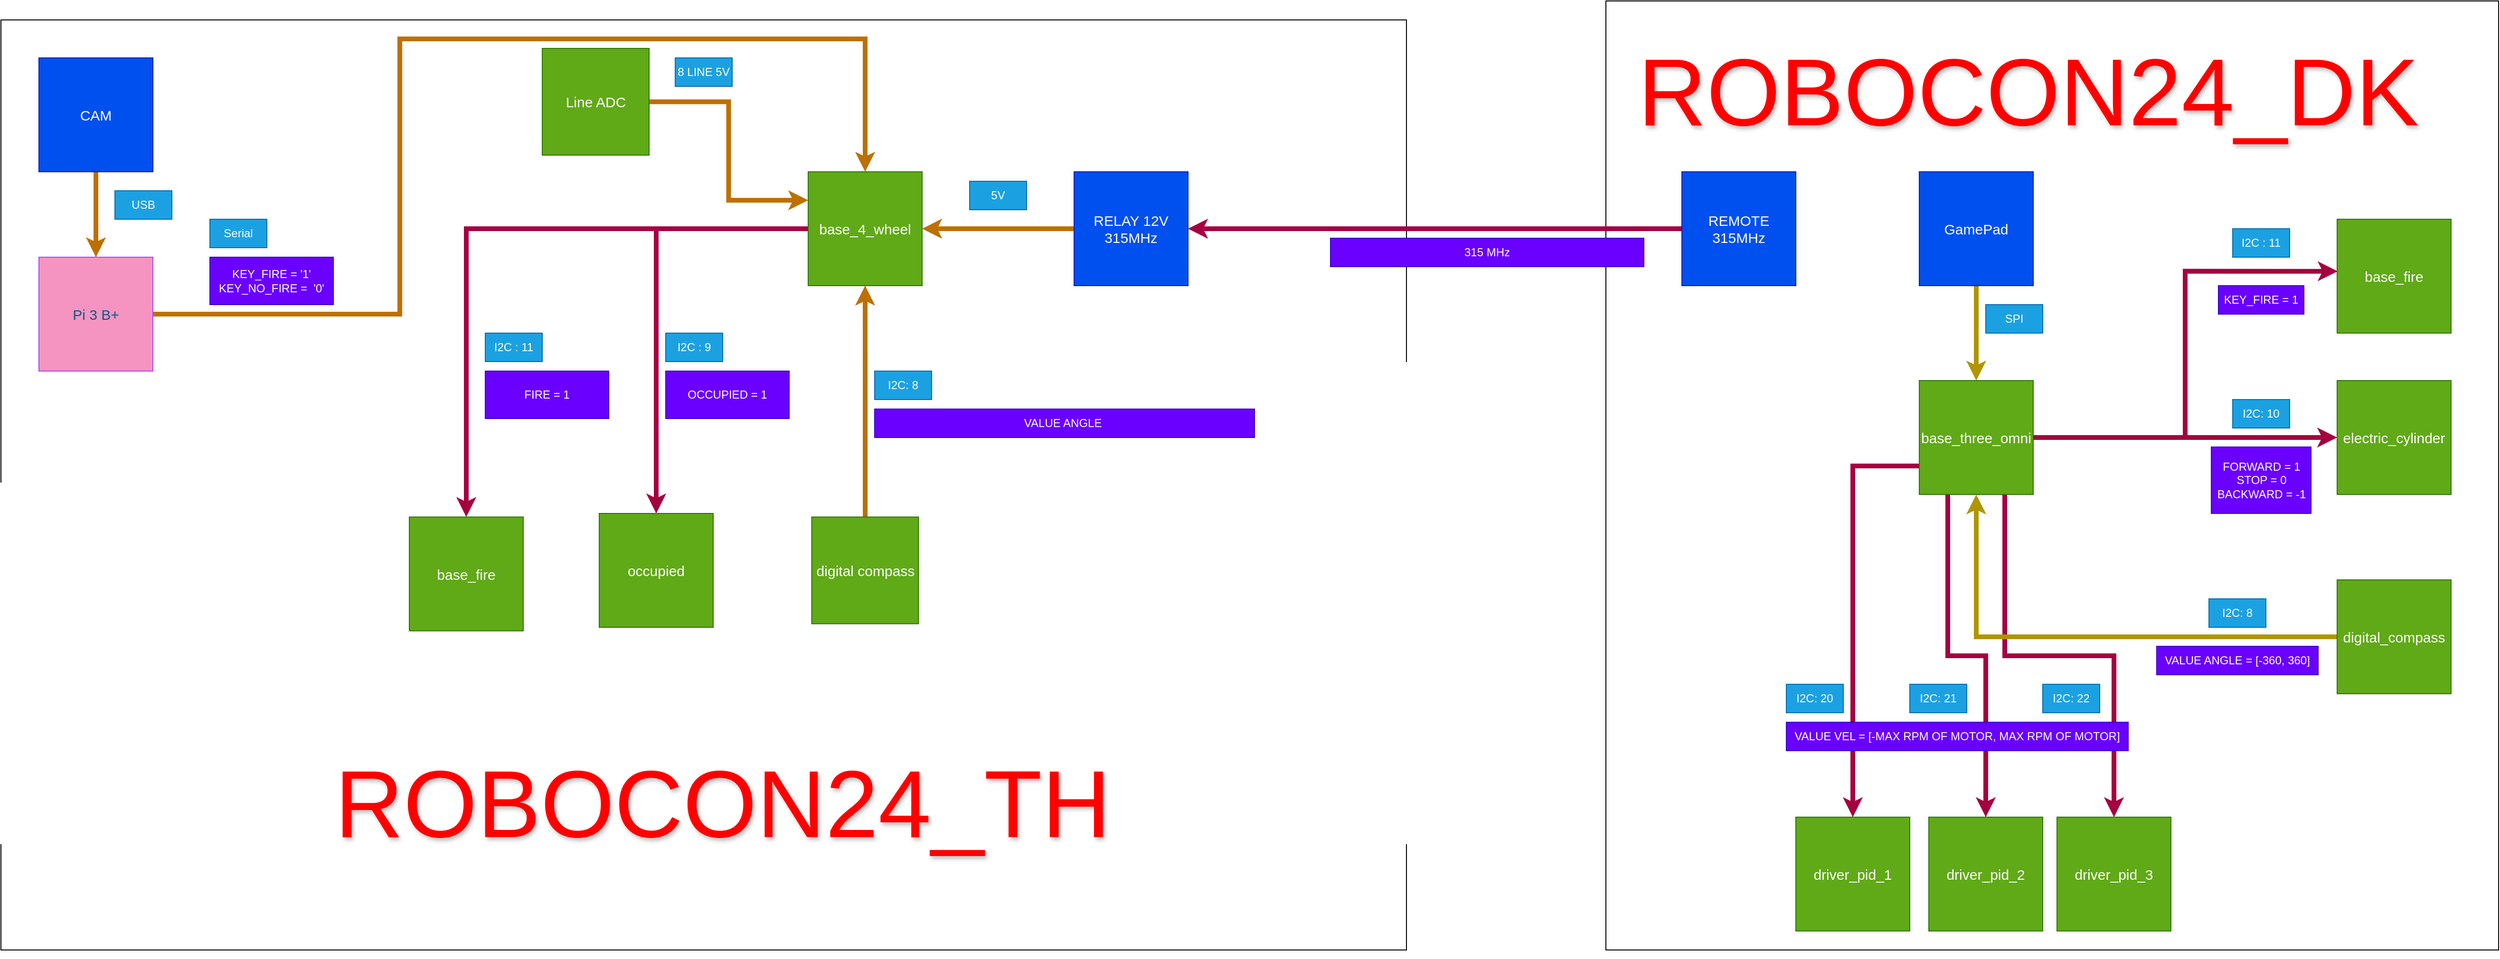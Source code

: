 <mxfile version="24.7.8">
  <diagram id="C5RBs43oDa-KdzZeNtuy" name="ROBOCON24">
    <mxGraphModel dx="3715" dy="1491" grid="1" gridSize="10" guides="1" tooltips="1" connect="1" arrows="1" fold="1" page="0" pageScale="1" pageWidth="3300" pageHeight="4681" math="0" shadow="0">
      <root>
        <mxCell id="WIyWlLk6GJQsqaUBKTNV-0" />
        <mxCell id="WIyWlLk6GJQsqaUBKTNV-1" parent="WIyWlLk6GJQsqaUBKTNV-0" />
        <mxCell id="9Ab4cJnhd8zgXZMk1Fa1-70" value="" style="rounded=0;whiteSpace=wrap;html=1;fillStyle=auto;glass=0;fillColor=default;movable=1;resizable=1;rotatable=1;deletable=1;editable=1;locked=0;connectable=1;" parent="WIyWlLk6GJQsqaUBKTNV-1" vertex="1">
          <mxGeometry x="-1680" y="-370" width="1480" height="980" as="geometry" />
        </mxCell>
        <mxCell id="9Ab4cJnhd8zgXZMk1Fa1-67" value="" style="rounded=0;whiteSpace=wrap;html=1;fillStyle=auto;glass=0;fillColor=default;movable=1;resizable=1;rotatable=1;deletable=1;editable=1;locked=0;connectable=1;" parent="WIyWlLk6GJQsqaUBKTNV-1" vertex="1">
          <mxGeometry x="10" y="-390" width="940" height="1000" as="geometry" />
        </mxCell>
        <mxCell id="9Ab4cJnhd8zgXZMk1Fa1-14" style="edgeStyle=orthogonalEdgeStyle;rounded=0;orthogonalLoop=1;jettySize=auto;html=1;entryX=0;entryY=0.5;entryDx=0;entryDy=0;strokeColor=#A50040;fontColor=#095C86;fillColor=#d80073;strokeWidth=5;align=center;verticalAlign=middle;fontFamily=Helvetica;fontSize=11;labelBackgroundColor=default;startSize=5;endArrow=classic;endSize=5;curved=0;movable=1;resizable=1;rotatable=1;deletable=1;editable=1;locked=0;connectable=1;" parent="WIyWlLk6GJQsqaUBKTNV-1" source="9Ab4cJnhd8zgXZMk1Fa1-1" target="9Ab4cJnhd8zgXZMk1Fa1-3" edge="1">
          <mxGeometry relative="1" as="geometry" />
        </mxCell>
        <mxCell id="9Ab4cJnhd8zgXZMk1Fa1-37" style="edgeStyle=orthogonalEdgeStyle;rounded=0;orthogonalLoop=1;jettySize=auto;html=1;exitX=0.75;exitY=1;exitDx=0;exitDy=0;entryX=0.5;entryY=0;entryDx=0;entryDy=0;strokeColor=#A50040;fontColor=#095C86;fillColor=#d80073;strokeWidth=5;align=center;verticalAlign=middle;fontFamily=Helvetica;fontSize=11;labelBackgroundColor=default;startSize=5;endArrow=classic;endSize=5;curved=0;movable=1;resizable=1;rotatable=1;deletable=1;editable=1;locked=0;connectable=1;" parent="WIyWlLk6GJQsqaUBKTNV-1" source="9Ab4cJnhd8zgXZMk1Fa1-1" target="9Ab4cJnhd8zgXZMk1Fa1-32" edge="1">
          <mxGeometry relative="1" as="geometry" />
        </mxCell>
        <mxCell id="9Ab4cJnhd8zgXZMk1Fa1-38" style="edgeStyle=orthogonalEdgeStyle;rounded=0;orthogonalLoop=1;jettySize=auto;html=1;exitX=0.25;exitY=1;exitDx=0;exitDy=0;entryX=0.5;entryY=0;entryDx=0;entryDy=0;strokeColor=#A50040;fontColor=#095C86;fillColor=#d80073;strokeWidth=5;align=center;verticalAlign=middle;fontFamily=Helvetica;fontSize=11;labelBackgroundColor=default;startSize=5;endArrow=classic;endSize=5;curved=0;movable=1;resizable=1;rotatable=1;deletable=1;editable=1;locked=0;connectable=1;" parent="WIyWlLk6GJQsqaUBKTNV-1" source="9Ab4cJnhd8zgXZMk1Fa1-1" target="9Ab4cJnhd8zgXZMk1Fa1-30" edge="1">
          <mxGeometry relative="1" as="geometry" />
        </mxCell>
        <mxCell id="9Ab4cJnhd8zgXZMk1Fa1-39" style="edgeStyle=orthogonalEdgeStyle;rounded=0;orthogonalLoop=1;jettySize=auto;html=1;exitX=0;exitY=0.75;exitDx=0;exitDy=0;strokeColor=#A50040;fontColor=#095C86;fillColor=#d80073;strokeWidth=5;align=center;verticalAlign=middle;fontFamily=Helvetica;fontSize=11;labelBackgroundColor=default;startSize=5;endArrow=classic;endSize=5;curved=0;movable=1;resizable=1;rotatable=1;deletable=1;editable=1;locked=0;connectable=1;" parent="WIyWlLk6GJQsqaUBKTNV-1" source="9Ab4cJnhd8zgXZMk1Fa1-1" target="9Ab4cJnhd8zgXZMk1Fa1-29" edge="1">
          <mxGeometry relative="1" as="geometry" />
        </mxCell>
        <mxCell id="9Ab4cJnhd8zgXZMk1Fa1-1" value="base_three_omni" style="whiteSpace=wrap;html=1;aspect=fixed;strokeColor=#2D7600;fontColor=#ffffff;fillColor=#60a917;movable=1;resizable=1;rotatable=1;deletable=1;editable=1;locked=0;connectable=1;fontSize=15;" parent="WIyWlLk6GJQsqaUBKTNV-1" vertex="1">
          <mxGeometry x="340" y="10" width="120" height="120" as="geometry" />
        </mxCell>
        <mxCell id="9Ab4cJnhd8zgXZMk1Fa1-2" value="base_fire" style="whiteSpace=wrap;html=1;aspect=fixed;strokeColor=#2D7600;fontColor=#ffffff;fillColor=#60a917;movable=1;resizable=1;rotatable=1;deletable=1;editable=1;locked=0;connectable=1;fontSize=15;" parent="WIyWlLk6GJQsqaUBKTNV-1" vertex="1">
          <mxGeometry x="780" y="-160" width="120" height="120" as="geometry" />
        </mxCell>
        <mxCell id="9Ab4cJnhd8zgXZMk1Fa1-3" value="electric_cylinder" style="whiteSpace=wrap;html=1;aspect=fixed;strokeColor=#2D7600;fontColor=#ffffff;fillColor=#60a917;movable=1;resizable=1;rotatable=1;deletable=1;editable=1;locked=0;connectable=1;fontSize=15;" parent="WIyWlLk6GJQsqaUBKTNV-1" vertex="1">
          <mxGeometry x="780" y="10" width="120" height="120" as="geometry" />
        </mxCell>
        <mxCell id="9Ab4cJnhd8zgXZMk1Fa1-17" style="edgeStyle=orthogonalEdgeStyle;rounded=0;orthogonalLoop=1;jettySize=auto;html=1;entryX=0.5;entryY=1;entryDx=0;entryDy=0;strokeColor=#B09500;fontColor=#095C86;fillColor=#e3c800;strokeWidth=5;align=center;verticalAlign=middle;fontFamily=Helvetica;fontSize=11;labelBackgroundColor=default;startSize=5;endArrow=classic;endSize=5;curved=0;movable=1;resizable=1;rotatable=1;deletable=1;editable=1;locked=0;connectable=1;" parent="WIyWlLk6GJQsqaUBKTNV-1" source="9Ab4cJnhd8zgXZMk1Fa1-4" target="9Ab4cJnhd8zgXZMk1Fa1-1" edge="1">
          <mxGeometry relative="1" as="geometry" />
        </mxCell>
        <mxCell id="9Ab4cJnhd8zgXZMk1Fa1-4" value="digital_compass" style="whiteSpace=wrap;html=1;aspect=fixed;strokeColor=#2D7600;fontColor=#ffffff;fillColor=#60a917;movable=1;resizable=1;rotatable=1;deletable=1;editable=1;locked=0;connectable=1;fontSize=15;" parent="WIyWlLk6GJQsqaUBKTNV-1" vertex="1">
          <mxGeometry x="780" y="220" width="120" height="120" as="geometry" />
        </mxCell>
        <mxCell id="9Ab4cJnhd8zgXZMk1Fa1-13" style="edgeStyle=orthogonalEdgeStyle;rounded=0;orthogonalLoop=1;jettySize=auto;html=1;entryX=0.005;entryY=0.457;entryDx=0;entryDy=0;entryPerimeter=0;strokeColor=#A50040;fontColor=#095C86;fillColor=#d80073;strokeWidth=5;align=center;verticalAlign=middle;fontFamily=Helvetica;fontSize=11;labelBackgroundColor=default;startSize=5;endArrow=classic;endSize=5;curved=0;movable=1;resizable=1;rotatable=1;deletable=1;editable=1;locked=0;connectable=1;" parent="WIyWlLk6GJQsqaUBKTNV-1" source="9Ab4cJnhd8zgXZMk1Fa1-1" target="9Ab4cJnhd8zgXZMk1Fa1-2" edge="1">
          <mxGeometry relative="1" as="geometry" />
        </mxCell>
        <mxCell id="9Ab4cJnhd8zgXZMk1Fa1-16" value="I2C : 11" style="text;html=1;align=center;verticalAlign=middle;whiteSpace=wrap;rounded=0;fontColor=#ffffff;fillColor=#1ba1e2;strokeColor=#006EAF;movable=1;resizable=1;rotatable=1;deletable=1;editable=1;locked=0;connectable=1;" parent="WIyWlLk6GJQsqaUBKTNV-1" vertex="1">
          <mxGeometry x="670" y="-150" width="60" height="30" as="geometry" />
        </mxCell>
        <mxCell id="9Ab4cJnhd8zgXZMk1Fa1-19" style="edgeStyle=orthogonalEdgeStyle;rounded=0;orthogonalLoop=1;jettySize=auto;html=1;entryX=0.5;entryY=0;entryDx=0;entryDy=0;strokeColor=#B09500;fontColor=#095C86;fillColor=#e3c800;curved=0;endSize=5;startSize=5;strokeWidth=5;movable=1;resizable=1;rotatable=1;deletable=1;editable=1;locked=0;connectable=1;" parent="WIyWlLk6GJQsqaUBKTNV-1" source="9Ab4cJnhd8zgXZMk1Fa1-18" target="9Ab4cJnhd8zgXZMk1Fa1-1" edge="1">
          <mxGeometry relative="1" as="geometry" />
        </mxCell>
        <mxCell id="9Ab4cJnhd8zgXZMk1Fa1-18" value="GamePad" style="whiteSpace=wrap;html=1;aspect=fixed;strokeColor=#001DBC;fontColor=#ffffff;fillColor=#0050ef;movable=1;resizable=1;rotatable=1;deletable=1;editable=1;locked=0;connectable=1;fontSize=15;" parent="WIyWlLk6GJQsqaUBKTNV-1" vertex="1">
          <mxGeometry x="340" y="-210" width="120" height="120" as="geometry" />
        </mxCell>
        <mxCell id="9Ab4cJnhd8zgXZMk1Fa1-20" value="I2C: 10" style="text;html=1;align=center;verticalAlign=middle;whiteSpace=wrap;rounded=0;fontColor=#ffffff;fillColor=#1ba1e2;strokeColor=#006EAF;movable=1;resizable=1;rotatable=1;deletable=1;editable=1;locked=0;connectable=1;" parent="WIyWlLk6GJQsqaUBKTNV-1" vertex="1">
          <mxGeometry x="670" y="30" width="60" height="30" as="geometry" />
        </mxCell>
        <mxCell id="9Ab4cJnhd8zgXZMk1Fa1-21" value="I2C: 8" style="text;html=1;align=center;verticalAlign=middle;whiteSpace=wrap;rounded=0;fontColor=#ffffff;fillColor=#1ba1e2;strokeColor=#006EAF;movable=1;resizable=1;rotatable=1;deletable=1;editable=1;locked=0;connectable=1;" parent="WIyWlLk6GJQsqaUBKTNV-1" vertex="1">
          <mxGeometry x="645" y="240" width="60" height="30" as="geometry" />
        </mxCell>
        <mxCell id="9Ab4cJnhd8zgXZMk1Fa1-22" value="KEY_FIRE = 1" style="text;html=1;align=center;verticalAlign=middle;whiteSpace=wrap;rounded=0;fontColor=#ffffff;fillColor=#6a00ff;strokeColor=#3700CC;movable=1;resizable=1;rotatable=1;deletable=1;editable=1;locked=0;connectable=1;" parent="WIyWlLk6GJQsqaUBKTNV-1" vertex="1">
          <mxGeometry x="655" y="-90" width="90" height="30" as="geometry" />
        </mxCell>
        <mxCell id="9Ab4cJnhd8zgXZMk1Fa1-23" value="FORWARD = 1&lt;div&gt;STOP = 0&lt;/div&gt;&lt;div&gt;BACKWARD = -1&lt;/div&gt;" style="text;html=1;align=center;verticalAlign=middle;whiteSpace=wrap;rounded=0;fontColor=#ffffff;fillColor=#6a00ff;strokeColor=#3700CC;movable=1;resizable=1;rotatable=1;deletable=1;editable=1;locked=0;connectable=1;" parent="WIyWlLk6GJQsqaUBKTNV-1" vertex="1">
          <mxGeometry x="647.5" y="80" width="105" height="70" as="geometry" />
        </mxCell>
        <mxCell id="9Ab4cJnhd8zgXZMk1Fa1-24" value="VALUE ANGLE = [-360, 360&lt;span style=&quot;background-color: initial;&quot;&gt;]&lt;/span&gt;" style="text;html=1;align=center;verticalAlign=middle;whiteSpace=wrap;rounded=0;fontColor=#ffffff;fillColor=#6a00ff;strokeColor=#3700CC;movable=1;resizable=1;rotatable=1;deletable=1;editable=1;locked=0;connectable=1;" parent="WIyWlLk6GJQsqaUBKTNV-1" vertex="1">
          <mxGeometry x="590" y="290" width="170" height="30" as="geometry" />
        </mxCell>
        <mxCell id="9Ab4cJnhd8zgXZMk1Fa1-25" value="SPI" style="text;html=1;align=center;verticalAlign=middle;whiteSpace=wrap;rounded=0;fontColor=#ffffff;fillColor=#1ba1e2;strokeColor=#006EAF;movable=1;resizable=1;rotatable=1;deletable=1;editable=1;locked=0;connectable=1;" parent="WIyWlLk6GJQsqaUBKTNV-1" vertex="1">
          <mxGeometry x="410" y="-70" width="60" height="30" as="geometry" />
        </mxCell>
        <mxCell id="9Ab4cJnhd8zgXZMk1Fa1-29" value="driver_pid_1" style="whiteSpace=wrap;html=1;aspect=fixed;strokeColor=#2D7600;fontColor=#ffffff;fillColor=#60a917;movable=1;resizable=1;rotatable=1;deletable=1;editable=1;locked=0;connectable=1;fontSize=15;" parent="WIyWlLk6GJQsqaUBKTNV-1" vertex="1">
          <mxGeometry x="210" y="470" width="120" height="120" as="geometry" />
        </mxCell>
        <mxCell id="9Ab4cJnhd8zgXZMk1Fa1-30" value="driver_pid_2" style="whiteSpace=wrap;html=1;aspect=fixed;strokeColor=#2D7600;fontColor=#ffffff;fillColor=#60a917;movable=1;resizable=1;rotatable=1;deletable=1;editable=1;locked=0;connectable=1;fontSize=15;" parent="WIyWlLk6GJQsqaUBKTNV-1" vertex="1">
          <mxGeometry x="350" y="470" width="120" height="120" as="geometry" />
        </mxCell>
        <mxCell id="9Ab4cJnhd8zgXZMk1Fa1-32" value="driver_pid_3" style="whiteSpace=wrap;html=1;aspect=fixed;strokeColor=#2D7600;fontColor=#ffffff;fillColor=#60a917;movable=1;resizable=1;rotatable=1;deletable=1;editable=1;locked=0;connectable=1;fontSize=15;" parent="WIyWlLk6GJQsqaUBKTNV-1" vertex="1">
          <mxGeometry x="485" y="470" width="120" height="120" as="geometry" />
        </mxCell>
        <mxCell id="9Ab4cJnhd8zgXZMk1Fa1-40" value="I2C: 20" style="text;html=1;align=center;verticalAlign=middle;whiteSpace=wrap;rounded=0;fontColor=#ffffff;fillColor=#1ba1e2;strokeColor=#006EAF;movable=1;resizable=1;rotatable=1;deletable=1;editable=1;locked=0;connectable=1;" parent="WIyWlLk6GJQsqaUBKTNV-1" vertex="1">
          <mxGeometry x="200" y="330" width="60" height="30" as="geometry" />
        </mxCell>
        <mxCell id="9Ab4cJnhd8zgXZMk1Fa1-41" value="I2C: 21" style="text;html=1;align=center;verticalAlign=middle;whiteSpace=wrap;rounded=0;fontColor=#ffffff;fillColor=#1ba1e2;strokeColor=#006EAF;movable=1;resizable=1;rotatable=1;deletable=1;editable=1;locked=0;connectable=1;" parent="WIyWlLk6GJQsqaUBKTNV-1" vertex="1">
          <mxGeometry x="330" y="330" width="60" height="30" as="geometry" />
        </mxCell>
        <mxCell id="9Ab4cJnhd8zgXZMk1Fa1-42" value="I2C: 22" style="text;html=1;align=center;verticalAlign=middle;whiteSpace=wrap;rounded=0;fontColor=#ffffff;fillColor=#1ba1e2;strokeColor=#006EAF;movable=1;resizable=1;rotatable=1;deletable=1;editable=1;locked=0;connectable=1;" parent="WIyWlLk6GJQsqaUBKTNV-1" vertex="1">
          <mxGeometry x="470" y="330" width="60" height="30" as="geometry" />
        </mxCell>
        <mxCell id="9Ab4cJnhd8zgXZMk1Fa1-43" value="VALUE VEL = [-MAX RPM OF MOTOR, MAX RPM OF MOTOR]" style="text;html=1;align=center;verticalAlign=middle;whiteSpace=wrap;rounded=0;fontColor=#ffffff;fillColor=#6a00ff;strokeColor=#3700CC;movable=1;resizable=1;rotatable=1;deletable=1;editable=1;locked=0;connectable=1;" parent="WIyWlLk6GJQsqaUBKTNV-1" vertex="1">
          <mxGeometry x="200" y="370" width="360" height="30" as="geometry" />
        </mxCell>
        <mxCell id="9Ab4cJnhd8zgXZMk1Fa1-74" style="edgeStyle=orthogonalEdgeStyle;rounded=0;orthogonalLoop=1;jettySize=auto;html=1;strokeColor=#A50040;fontColor=#095C86;fillColor=#d80073;strokeWidth=5;align=center;verticalAlign=middle;fontFamily=Helvetica;fontSize=11;labelBackgroundColor=default;startSize=5;endArrow=classic;endSize=5;curved=0;movable=1;resizable=1;rotatable=1;deletable=1;editable=1;locked=0;connectable=1;" parent="WIyWlLk6GJQsqaUBKTNV-1" source="9Ab4cJnhd8zgXZMk1Fa1-61" target="9Ab4cJnhd8zgXZMk1Fa1-71" edge="1">
          <mxGeometry relative="1" as="geometry" />
        </mxCell>
        <mxCell id="9Ab4cJnhd8zgXZMk1Fa1-61" value="REMOTE 315MHz" style="whiteSpace=wrap;html=1;aspect=fixed;strokeColor=#001DBC;fontColor=#ffffff;fillColor=#0050ef;movable=1;resizable=1;rotatable=1;deletable=1;editable=1;locked=0;connectable=1;fontSize=15;" parent="WIyWlLk6GJQsqaUBKTNV-1" vertex="1">
          <mxGeometry x="90" y="-210" width="120" height="120" as="geometry" />
        </mxCell>
        <mxCell id="9Ab4cJnhd8zgXZMk1Fa1-81" style="edgeStyle=orthogonalEdgeStyle;rounded=0;orthogonalLoop=1;jettySize=auto;html=1;entryX=1;entryY=0.5;entryDx=0;entryDy=0;strokeColor=#BD7000;fontColor=#095C86;fillColor=#f0a30a;strokeWidth=5;align=center;verticalAlign=middle;fontFamily=Helvetica;fontSize=11;labelBackgroundColor=default;startSize=5;endArrow=classic;endSize=5;curved=0;movable=1;resizable=1;rotatable=1;deletable=1;editable=1;locked=0;connectable=1;" parent="WIyWlLk6GJQsqaUBKTNV-1" source="9Ab4cJnhd8zgXZMk1Fa1-71" target="9Ab4cJnhd8zgXZMk1Fa1-75" edge="1">
          <mxGeometry relative="1" as="geometry" />
        </mxCell>
        <mxCell id="9Ab4cJnhd8zgXZMk1Fa1-71" value="RELAY 12V 315MHz" style="whiteSpace=wrap;html=1;aspect=fixed;strokeColor=#001DBC;fontColor=#ffffff;fillColor=#0050ef;fontSize=15;movable=1;resizable=1;rotatable=1;deletable=1;editable=1;locked=0;connectable=1;" parent="WIyWlLk6GJQsqaUBKTNV-1" vertex="1">
          <mxGeometry x="-550" y="-210" width="120" height="120" as="geometry" />
        </mxCell>
        <mxCell id="9Ab4cJnhd8zgXZMk1Fa1-100" style="edgeStyle=orthogonalEdgeStyle;rounded=0;orthogonalLoop=1;jettySize=auto;html=1;entryX=0.5;entryY=0;entryDx=0;entryDy=0;strokeColor=#A50040;fontColor=#095C86;fillColor=#d80073;strokeWidth=5;align=center;verticalAlign=middle;fontFamily=Helvetica;fontSize=11;labelBackgroundColor=default;startSize=5;endArrow=classic;endSize=5;curved=0;movable=1;resizable=1;rotatable=1;deletable=1;editable=1;locked=0;connectable=1;" parent="WIyWlLk6GJQsqaUBKTNV-1" source="9Ab4cJnhd8zgXZMk1Fa1-75" target="9Ab4cJnhd8zgXZMk1Fa1-99" edge="1">
          <mxGeometry relative="1" as="geometry" />
        </mxCell>
        <mxCell id="pxWhu3H96w3rjdx0i3V--0" style="edgeStyle=orthogonalEdgeStyle;rounded=0;orthogonalLoop=1;jettySize=auto;html=1;entryX=0.5;entryY=0;entryDx=0;entryDy=0;strokeColor=#A50040;strokeWidth=5;align=center;verticalAlign=middle;fontFamily=Helvetica;fontSize=11;fontColor=#095C86;labelBackgroundColor=default;resizable=1;startSize=5;endArrow=classic;endSize=5;curved=0;fillColor=#d80073;" edge="1" parent="WIyWlLk6GJQsqaUBKTNV-1" source="9Ab4cJnhd8zgXZMk1Fa1-75" target="9Ab4cJnhd8zgXZMk1Fa1-92">
          <mxGeometry relative="1" as="geometry" />
        </mxCell>
        <mxCell id="9Ab4cJnhd8zgXZMk1Fa1-75" value="base_4_wheel" style="whiteSpace=wrap;html=1;aspect=fixed;strokeColor=#2D7600;fontColor=#ffffff;fillColor=#60a917;fontSize=15;movable=1;resizable=1;rotatable=1;deletable=1;editable=1;locked=0;connectable=1;" parent="WIyWlLk6GJQsqaUBKTNV-1" vertex="1">
          <mxGeometry x="-830" y="-210" width="120" height="120" as="geometry" />
        </mxCell>
        <mxCell id="9Ab4cJnhd8zgXZMk1Fa1-85" value="5V" style="text;html=1;align=center;verticalAlign=middle;whiteSpace=wrap;rounded=0;fontColor=#ffffff;fillColor=#1ba1e2;strokeColor=#006EAF;movable=1;resizable=1;rotatable=1;deletable=1;editable=1;locked=0;connectable=1;" parent="WIyWlLk6GJQsqaUBKTNV-1" vertex="1">
          <mxGeometry x="-660" y="-200" width="60" height="30" as="geometry" />
        </mxCell>
        <mxCell id="9Ab4cJnhd8zgXZMk1Fa1-89" style="edgeStyle=orthogonalEdgeStyle;rounded=0;orthogonalLoop=1;jettySize=auto;html=1;entryX=0.5;entryY=1;entryDx=0;entryDy=0;strokeColor=#BD7000;fontColor=#095C86;fillColor=#f0a30a;strokeWidth=5;align=center;verticalAlign=middle;fontFamily=Helvetica;fontSize=11;labelBackgroundColor=default;startSize=5;endArrow=classic;endSize=5;curved=0;movable=1;resizable=1;rotatable=1;deletable=1;editable=1;locked=0;connectable=1;" parent="WIyWlLk6GJQsqaUBKTNV-1" source="9Ab4cJnhd8zgXZMk1Fa1-88" target="9Ab4cJnhd8zgXZMk1Fa1-75" edge="1">
          <mxGeometry relative="1" as="geometry" />
        </mxCell>
        <mxCell id="9Ab4cJnhd8zgXZMk1Fa1-88" value="digital compass" style="whiteSpace=wrap;html=1;aspect=fixed;strokeColor=#2D7600;fontColor=#ffffff;fillColor=#60a917;fontSize=15;movable=1;resizable=1;rotatable=1;deletable=1;editable=1;locked=0;connectable=1;" parent="WIyWlLk6GJQsqaUBKTNV-1" vertex="1">
          <mxGeometry x="-826.25" y="153.75" width="112.5" height="112.5" as="geometry" />
        </mxCell>
        <mxCell id="9Ab4cJnhd8zgXZMk1Fa1-90" value="I2C: 8" style="text;html=1;align=center;verticalAlign=middle;whiteSpace=wrap;rounded=0;fontColor=#ffffff;fillColor=#1ba1e2;strokeColor=#006EAF;movable=1;resizable=1;rotatable=1;deletable=1;editable=1;locked=0;connectable=1;" parent="WIyWlLk6GJQsqaUBKTNV-1" vertex="1">
          <mxGeometry x="-760" width="60" height="30" as="geometry" />
        </mxCell>
        <mxCell id="9Ab4cJnhd8zgXZMk1Fa1-92" value="base_fire" style="whiteSpace=wrap;html=1;aspect=fixed;strokeColor=#2D7600;fontColor=#ffffff;fillColor=#60a917;fontSize=15;movable=1;resizable=1;rotatable=1;deletable=1;editable=1;locked=0;connectable=1;" parent="WIyWlLk6GJQsqaUBKTNV-1" vertex="1">
          <mxGeometry x="-1250" y="153.75" width="120" height="120" as="geometry" />
        </mxCell>
        <mxCell id="9Ab4cJnhd8zgXZMk1Fa1-99" value="occupied" style="whiteSpace=wrap;html=1;aspect=fixed;strokeColor=#2D7600;fontColor=#ffffff;fillColor=#60a917;fontSize=15;movable=1;resizable=1;rotatable=1;deletable=1;editable=1;locked=0;connectable=1;" parent="WIyWlLk6GJQsqaUBKTNV-1" vertex="1">
          <mxGeometry x="-1050" y="150" width="120" height="120" as="geometry" />
        </mxCell>
        <mxCell id="9Ab4cJnhd8zgXZMk1Fa1-102" value="I2C : 9" style="text;html=1;align=center;verticalAlign=middle;whiteSpace=wrap;rounded=0;fontColor=#ffffff;fillColor=#1ba1e2;strokeColor=#006EAF;movable=1;resizable=1;rotatable=1;deletable=1;editable=1;locked=0;connectable=1;" parent="WIyWlLk6GJQsqaUBKTNV-1" vertex="1">
          <mxGeometry x="-980" y="-40" width="60" height="30" as="geometry" />
        </mxCell>
        <mxCell id="9Ab4cJnhd8zgXZMk1Fa1-104" value="315 MHz" style="text;html=1;align=center;verticalAlign=middle;whiteSpace=wrap;rounded=0;fontColor=#ffffff;fillColor=#6a00ff;strokeColor=#3700CC;movable=1;resizable=1;rotatable=1;deletable=1;editable=1;locked=0;connectable=1;" parent="WIyWlLk6GJQsqaUBKTNV-1" vertex="1">
          <mxGeometry x="-280" y="-140" width="330" height="30" as="geometry" />
        </mxCell>
        <mxCell id="9Ab4cJnhd8zgXZMk1Fa1-106" value="VALUE ANGLE&amp;nbsp;" style="text;html=1;align=center;verticalAlign=middle;whiteSpace=wrap;rounded=0;fontColor=#ffffff;fillColor=#6a00ff;strokeColor=#3700CC;movable=1;resizable=1;rotatable=1;deletable=1;editable=1;locked=0;connectable=1;" parent="WIyWlLk6GJQsqaUBKTNV-1" vertex="1">
          <mxGeometry x="-760" y="40" width="400" height="30" as="geometry" />
        </mxCell>
        <mxCell id="9Ab4cJnhd8zgXZMk1Fa1-107" value="OCCUPIED = 1" style="text;html=1;align=center;verticalAlign=middle;whiteSpace=wrap;rounded=0;fontColor=#ffffff;fillColor=#6a00ff;strokeColor=#3700CC;movable=1;resizable=1;rotatable=1;deletable=1;editable=1;locked=0;connectable=1;" parent="WIyWlLk6GJQsqaUBKTNV-1" vertex="1">
          <mxGeometry x="-980" width="130" height="50" as="geometry" />
        </mxCell>
        <mxCell id="9Ab4cJnhd8zgXZMk1Fa1-121" value="ROBOCON24_DK" style="text;html=1;align=center;verticalAlign=middle;whiteSpace=wrap;rounded=0;fontColor=#FF0000;fontSize=100;labelBorderColor=none;textShadow=1;labelBackgroundColor=none;movable=1;resizable=1;rotatable=1;deletable=1;editable=1;locked=0;connectable=1;" parent="WIyWlLk6GJQsqaUBKTNV-1" vertex="1">
          <mxGeometry x="425" y="-310" width="60" height="30" as="geometry" />
        </mxCell>
        <mxCell id="9Ab4cJnhd8zgXZMk1Fa1-122" value="ROBOCON24_TH" style="text;html=1;align=center;verticalAlign=middle;whiteSpace=wrap;rounded=0;fontColor=#FF0000;fontSize=100;textShadow=1;movable=1;resizable=1;rotatable=1;deletable=1;editable=1;locked=0;connectable=1;" parent="WIyWlLk6GJQsqaUBKTNV-1" vertex="1">
          <mxGeometry x="-950" y="440" width="60" height="30" as="geometry" />
        </mxCell>
        <mxCell id="pxWhu3H96w3rjdx0i3V--1" value="I2C : 11" style="text;html=1;align=center;verticalAlign=middle;whiteSpace=wrap;rounded=0;fontColor=#ffffff;fillColor=#1ba1e2;strokeColor=#006EAF;movable=1;resizable=1;rotatable=1;deletable=1;editable=1;locked=0;connectable=1;" vertex="1" parent="WIyWlLk6GJQsqaUBKTNV-1">
          <mxGeometry x="-1170" y="-40" width="60" height="30" as="geometry" />
        </mxCell>
        <mxCell id="pxWhu3H96w3rjdx0i3V--2" value="FIRE = 1" style="text;html=1;align=center;verticalAlign=middle;whiteSpace=wrap;rounded=0;fontColor=#ffffff;fillColor=#6a00ff;strokeColor=#3700CC;movable=1;resizable=1;rotatable=1;deletable=1;editable=1;locked=0;connectable=1;" vertex="1" parent="WIyWlLk6GJQsqaUBKTNV-1">
          <mxGeometry x="-1170" width="130" height="50" as="geometry" />
        </mxCell>
        <mxCell id="pxWhu3H96w3rjdx0i3V--7" style="edgeStyle=orthogonalEdgeStyle;rounded=0;orthogonalLoop=1;jettySize=auto;html=1;entryX=0;entryY=0.25;entryDx=0;entryDy=0;strokeColor=#BD7000;strokeWidth=5;align=center;verticalAlign=middle;fontFamily=Helvetica;fontSize=11;fontColor=#095C86;labelBackgroundColor=default;resizable=1;startSize=5;endArrow=classic;endSize=5;curved=0;fillColor=#f0a30a;" edge="1" parent="WIyWlLk6GJQsqaUBKTNV-1" source="pxWhu3H96w3rjdx0i3V--6" target="9Ab4cJnhd8zgXZMk1Fa1-75">
          <mxGeometry relative="1" as="geometry" />
        </mxCell>
        <mxCell id="pxWhu3H96w3rjdx0i3V--6" value="Line ADC" style="whiteSpace=wrap;html=1;aspect=fixed;strokeColor=#2D7600;fontColor=#ffffff;fillColor=#60a917;fontSize=15;movable=1;resizable=1;rotatable=1;deletable=1;editable=1;locked=0;connectable=1;" vertex="1" parent="WIyWlLk6GJQsqaUBKTNV-1">
          <mxGeometry x="-1110" y="-340" width="112.5" height="112.5" as="geometry" />
        </mxCell>
        <mxCell id="pxWhu3H96w3rjdx0i3V--8" value="8 LINE 5V" style="text;html=1;align=center;verticalAlign=middle;whiteSpace=wrap;rounded=0;fontColor=#ffffff;fillColor=#1ba1e2;strokeColor=#006EAF;movable=1;resizable=1;rotatable=1;deletable=1;editable=1;locked=0;connectable=1;" vertex="1" parent="WIyWlLk6GJQsqaUBKTNV-1">
          <mxGeometry x="-970" y="-330" width="60" height="30" as="geometry" />
        </mxCell>
        <mxCell id="pxWhu3H96w3rjdx0i3V--19" style="edgeStyle=orthogonalEdgeStyle;rounded=0;orthogonalLoop=1;jettySize=auto;html=1;entryX=0.5;entryY=0;entryDx=0;entryDy=0;strokeColor=#BD7000;strokeWidth=5;align=center;verticalAlign=middle;fontFamily=Helvetica;fontSize=11;fontColor=#095C86;labelBackgroundColor=default;resizable=1;startSize=5;endArrow=classic;endSize=5;curved=0;fillColor=#f0a30a;" edge="1" parent="WIyWlLk6GJQsqaUBKTNV-1" source="pxWhu3H96w3rjdx0i3V--11" target="9Ab4cJnhd8zgXZMk1Fa1-75">
          <mxGeometry relative="1" as="geometry">
            <Array as="points">
              <mxPoint x="-1260" y="-60" />
              <mxPoint x="-1260" y="-350" />
              <mxPoint x="-770" y="-350" />
            </Array>
          </mxGeometry>
        </mxCell>
        <mxCell id="pxWhu3H96w3rjdx0i3V--11" value="Pi 3 B+" style="whiteSpace=wrap;html=1;aspect=fixed;strokeColor=#AF45ED;fontColor=#095C86;fillColor=#F694C1;fontSize=15;movable=1;resizable=1;rotatable=1;deletable=1;editable=1;locked=0;connectable=1;" vertex="1" parent="WIyWlLk6GJQsqaUBKTNV-1">
          <mxGeometry x="-1640" y="-120" width="120" height="120" as="geometry" />
        </mxCell>
        <mxCell id="pxWhu3H96w3rjdx0i3V--12" style="edgeStyle=orthogonalEdgeStyle;rounded=0;orthogonalLoop=1;jettySize=auto;html=1;entryX=0.5;entryY=0;entryDx=0;entryDy=0;strokeColor=#BD7000;strokeWidth=5;align=center;verticalAlign=middle;fontFamily=Helvetica;fontSize=11;fontColor=#095C86;labelBackgroundColor=default;resizable=1;startSize=5;endArrow=classic;endSize=5;curved=0;fillColor=#f0a30a;movable=1;rotatable=1;deletable=1;editable=1;locked=0;connectable=1;" edge="1" parent="WIyWlLk6GJQsqaUBKTNV-1" source="pxWhu3H96w3rjdx0i3V--13" target="pxWhu3H96w3rjdx0i3V--11">
          <mxGeometry relative="1" as="geometry" />
        </mxCell>
        <mxCell id="pxWhu3H96w3rjdx0i3V--13" value="CAM" style="whiteSpace=wrap;html=1;aspect=fixed;strokeColor=#001DBC;fontColor=#ffffff;fillColor=#0050ef;fontSize=15;movable=1;resizable=1;rotatable=1;deletable=1;editable=1;locked=0;connectable=1;" vertex="1" parent="WIyWlLk6GJQsqaUBKTNV-1">
          <mxGeometry x="-1640" y="-330" width="120" height="120" as="geometry" />
        </mxCell>
        <mxCell id="pxWhu3H96w3rjdx0i3V--14" value="USB" style="text;html=1;align=center;verticalAlign=middle;whiteSpace=wrap;rounded=0;fontColor=#ffffff;fillColor=#1ba1e2;strokeColor=#006EAF;movable=1;resizable=1;rotatable=1;deletable=1;editable=1;locked=0;connectable=1;" vertex="1" parent="WIyWlLk6GJQsqaUBKTNV-1">
          <mxGeometry x="-1560" y="-190" width="60" height="30" as="geometry" />
        </mxCell>
        <mxCell id="pxWhu3H96w3rjdx0i3V--15" value="Serial" style="text;html=1;align=center;verticalAlign=middle;whiteSpace=wrap;rounded=0;fontColor=#ffffff;fillColor=#1ba1e2;strokeColor=#006EAF;movable=1;resizable=1;rotatable=1;deletable=1;editable=1;locked=0;connectable=1;" vertex="1" parent="WIyWlLk6GJQsqaUBKTNV-1">
          <mxGeometry x="-1460" y="-160" width="60" height="30" as="geometry" />
        </mxCell>
        <mxCell id="pxWhu3H96w3rjdx0i3V--16" value="KEY_FIRE = &#39;1&#39;&lt;div&gt;KEY_NO_FIRE =&amp;nbsp; &#39;0&#39;&lt;/div&gt;" style="text;html=1;align=center;verticalAlign=middle;whiteSpace=wrap;rounded=0;fontColor=#ffffff;fillColor=#6a00ff;strokeColor=#3700CC;movable=1;resizable=1;rotatable=1;deletable=1;editable=1;locked=0;connectable=1;" vertex="1" parent="WIyWlLk6GJQsqaUBKTNV-1">
          <mxGeometry x="-1460" y="-120" width="130" height="50" as="geometry" />
        </mxCell>
        <mxCell id="pxWhu3H96w3rjdx0i3V--20" style="edgeStyle=orthogonalEdgeStyle;rounded=0;orthogonalLoop=1;jettySize=auto;html=1;exitX=0.5;exitY=1;exitDx=0;exitDy=0;" edge="1" parent="WIyWlLk6GJQsqaUBKTNV-1" source="9Ab4cJnhd8zgXZMk1Fa1-67" target="9Ab4cJnhd8zgXZMk1Fa1-67">
          <mxGeometry relative="1" as="geometry" />
        </mxCell>
      </root>
    </mxGraphModel>
  </diagram>
</mxfile>
